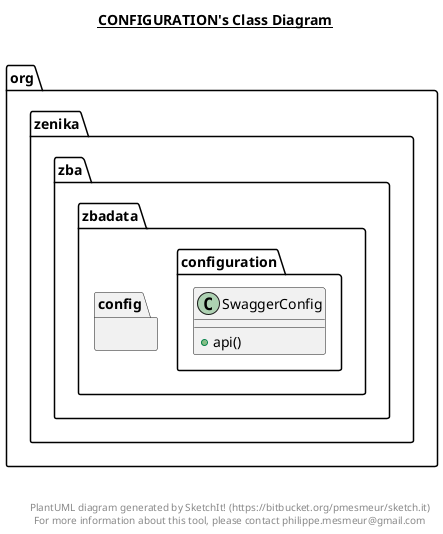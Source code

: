 @startuml

title __CONFIGURATION's Class Diagram__\n

  package org.zenika.zba.zbadata {
    package org.zenika.zba.zbadata.config {
      package org.zenika.zba.zbadata.configuration {
        class SwaggerConfig {
            + api()
        }
      }
    }
  }
  



right footer


PlantUML diagram generated by SketchIt! (https://bitbucket.org/pmesmeur/sketch.it)
For more information about this tool, please contact philippe.mesmeur@gmail.com
endfooter

@enduml
